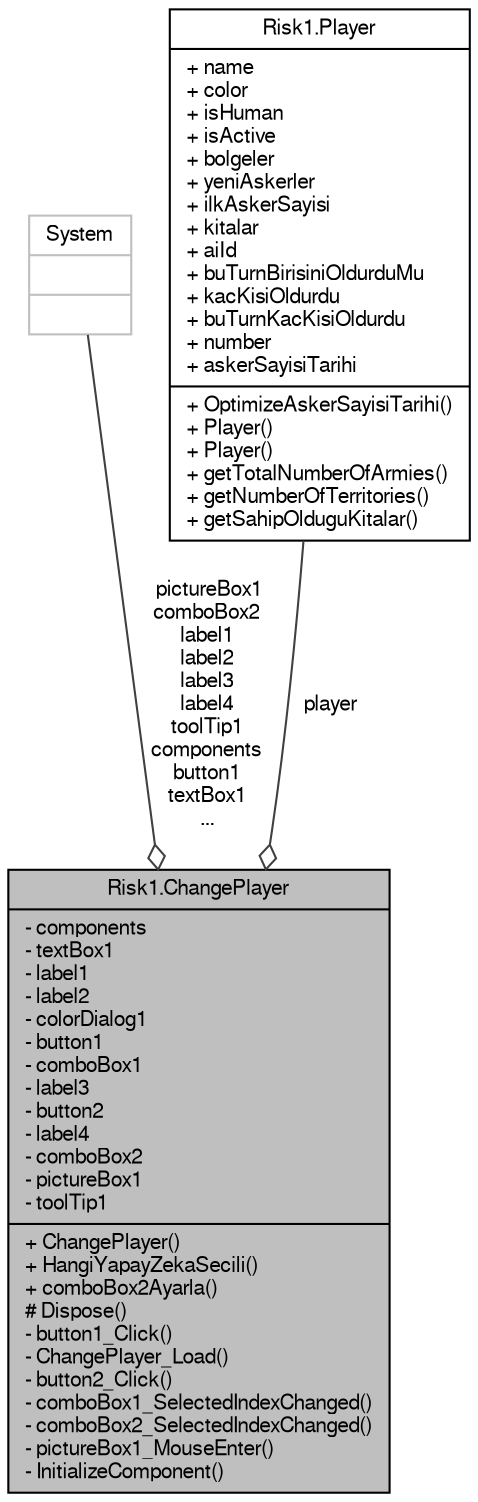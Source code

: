 digraph G
{
  bgcolor="transparent";
  edge [fontname="FreeSans",fontsize="10",labelfontname="FreeSans",labelfontsize="10"];
  node [fontname="FreeSans",fontsize="10",shape=record];
  Node1 [label="{Risk1.ChangePlayer\n|- components\l- textBox1\l- label1\l- label2\l- colorDialog1\l- button1\l- comboBox1\l- label3\l- button2\l- label4\l- comboBox2\l- pictureBox1\l- toolTip1\l|+ ChangePlayer()\l+ HangiYapayZekaSecili()\l+ comboBox2Ayarla()\l# Dispose()\l- button1_Click()\l- ChangePlayer_Load()\l- button2_Click()\l- comboBox1_SelectedIndexChanged()\l- comboBox2_SelectedIndexChanged()\l- pictureBox1_MouseEnter()\l- InitializeComponent()\l}",height=0.2,width=0.4,color="black", fillcolor="grey75", style="filled" fontcolor="black"];
  Node2 -> Node1 [color="grey25",fontsize="10",style="solid",label=" pictureBox1\ncomboBox2\nlabel1\nlabel2\nlabel3\nlabel4\ntoolTip1\ncomponents\nbutton1\ntextBox1\n..." ,arrowhead="odiamond",fontname="FreeSans"];
  Node2 [label="{System\n||}",height=0.2,width=0.4,color="grey75"];
  Node3 -> Node1 [color="grey25",fontsize="10",style="solid",label=" player" ,arrowhead="odiamond",fontname="FreeSans"];
  Node3 [label="{Risk1.Player\n|+ name\l+ color\l+ isHuman\l+ isActive\l+ bolgeler\l+ yeniAskerler\l+ ilkAskerSayisi\l+ kitalar\l+ aiId\l+ buTurnBirisiniOldurduMu\l+ kacKisiOldurdu\l+ buTurnKacKisiOldurdu\l+ number\l+ askerSayisiTarihi\l|+ OptimizeAskerSayisiTarihi()\l+ Player()\l+ Player()\l+ getTotalNumberOfArmies()\l+ getNumberOfTerritories()\l+ getSahipOlduguKitalar()\l}",height=0.2,width=0.4,color="black",URL="$classRisk1_1_1Player.html"];
}
